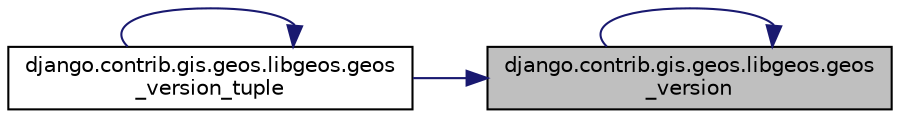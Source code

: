 digraph "django.contrib.gis.geos.libgeos.geos_version"
{
 // LATEX_PDF_SIZE
  edge [fontname="Helvetica",fontsize="10",labelfontname="Helvetica",labelfontsize="10"];
  node [fontname="Helvetica",fontsize="10",shape=record];
  rankdir="RL";
  Node1 [label="django.contrib.gis.geos.libgeos.geos\l_version",height=0.2,width=0.4,color="black", fillcolor="grey75", style="filled", fontcolor="black",tooltip=" "];
  Node1 -> Node1 [dir="back",color="midnightblue",fontsize="10",style="solid",fontname="Helvetica"];
  Node1 -> Node2 [dir="back",color="midnightblue",fontsize="10",style="solid",fontname="Helvetica"];
  Node2 [label="django.contrib.gis.geos.libgeos.geos\l_version_tuple",height=0.2,width=0.4,color="black", fillcolor="white", style="filled",URL="$d9/dc5/namespacedjango_1_1contrib_1_1gis_1_1geos_1_1libgeos.html#afcf7bc1e466e06edf0b18fd0cc81aa94",tooltip=" "];
  Node2 -> Node2 [dir="back",color="midnightblue",fontsize="10",style="solid",fontname="Helvetica"];
}
